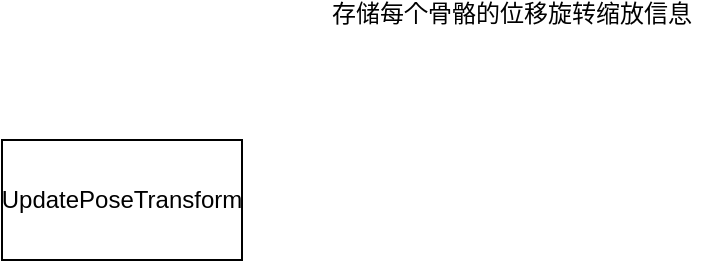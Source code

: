 <mxfile>
    <diagram id="VRTGCOhA1X30EX-pZWIA" name="Page-1">
        <mxGraphModel dx="1411" dy="1009" grid="1" gridSize="10" guides="1" tooltips="1" connect="1" arrows="1" fold="1" page="1" pageScale="1" pageWidth="827" pageHeight="1169" math="0" shadow="0">
            <root>
                <mxCell id="0"/>
                <mxCell id="1" parent="0"/>
                <mxCell id="2" value="UpdatePoseTransform" style="rounded=0;whiteSpace=wrap;html=1;" vertex="1" parent="1">
                    <mxGeometry x="280" y="120" width="120" height="60" as="geometry"/>
                </mxCell>
                <mxCell id="4" value="存储每个骨骼的位移旋转缩放信息" style="text;html=1;strokeColor=none;fillColor=none;spacing=5;spacingTop=-20;whiteSpace=wrap;overflow=hidden;rounded=0;" vertex="1" parent="1">
                    <mxGeometry x="440" y="60" width="190" height="120" as="geometry"/>
                </mxCell>
            </root>
        </mxGraphModel>
    </diagram>
</mxfile>